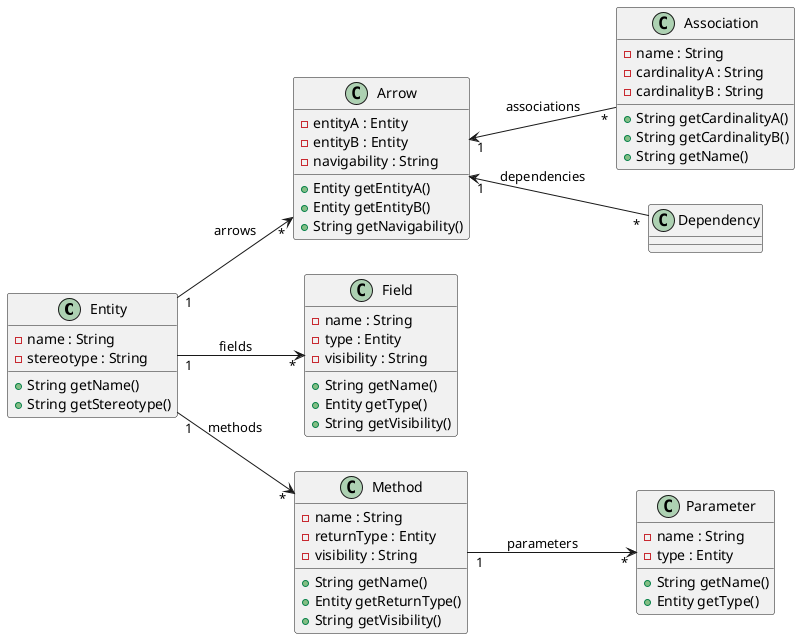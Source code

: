 @startuml
left to right direction
Entity "1" --> "*" Arrow : arrows
Entity "1" --> "*" Field : fields
Entity "1" --> "*" Method : methods
Method "1" --> "*" Parameter : parameters
Arrow "1" <-- "*" Association : associations
Arrow "1" <-- "*" Dependency : dependencies

class Entity {
 - name : String
 - stereotype : String
 + String getName() 
 + String getStereotype() 
}

class Arrow {
 - entityA : Entity
 - entityB : Entity
 - navigability : String
 + Entity getEntityA() 
 + Entity getEntityB() 
 + String getNavigability() 
}

class Field {
 - name : String
 - type : Entity
 - visibility : String
 + String getName() 
 + Entity getType() 
 + String getVisibility() 
}

class Method {
 - name : String
 - returnType : Entity
 - visibility : String
 + String getName() 
 + Entity getReturnType() 
 + String getVisibility()
}

class Parameter {
 - name : String
 - type : Entity
 + String getName() 
 + Entity getType() 
}

class Association {
 - name : String
 - cardinalityA : String
 - cardinalityB : String
 + String getCardinalityA() 
 + String getCardinalityB() 
 + String getName()
}

class Dependency {
}


@enduml
